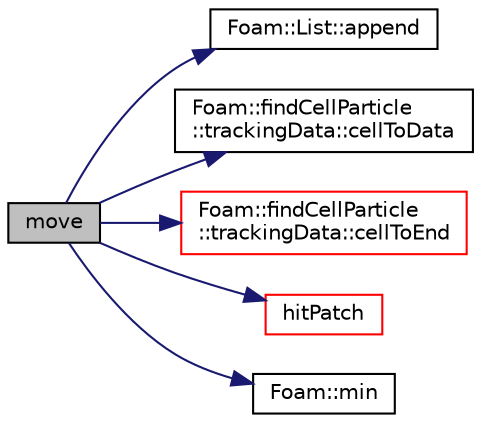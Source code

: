 digraph "move"
{
  bgcolor="transparent";
  edge [fontname="Helvetica",fontsize="10",labelfontname="Helvetica",labelfontsize="10"];
  node [fontname="Helvetica",fontsize="10",shape=record];
  rankdir="LR";
  Node120 [label="move",height=0.2,width=0.4,color="black", fillcolor="grey75", style="filled", fontcolor="black"];
  Node120 -> Node121 [color="midnightblue",fontsize="10",style="solid",fontname="Helvetica"];
  Node121 [label="Foam::List::append",height=0.2,width=0.4,color="black",URL="$a26833.html#a399dd2bf0d9a32016717dc90126f016b",tooltip="Append an element at the end of the list. "];
  Node120 -> Node122 [color="midnightblue",fontsize="10",style="solid",fontname="Helvetica"];
  Node122 [label="Foam::findCellParticle\l::trackingData::cellToData",height=0.2,width=0.4,color="black",URL="$a24225.html#a3cf18384d919374e2fa2f402a9e71887"];
  Node120 -> Node123 [color="midnightblue",fontsize="10",style="solid",fontname="Helvetica"];
  Node123 [label="Foam::findCellParticle\l::trackingData::cellToEnd",height=0.2,width=0.4,color="red",URL="$a24225.html#aec966fde6f1bab647211479c8891273b"];
  Node120 -> Node133 [color="midnightblue",fontsize="10",style="solid",fontname="Helvetica"];
  Node133 [label="hitPatch",height=0.2,width=0.4,color="red",URL="$a24221.html#a46fa00d1feab752306bfeda926cc7290",tooltip="Overridable function to handle the particle hitting a patch. "];
  Node120 -> Node140 [color="midnightblue",fontsize="10",style="solid",fontname="Helvetica"];
  Node140 [label="Foam::min",height=0.2,width=0.4,color="black",URL="$a21851.html#a253e112ad2d56d96230ff39ea7f442dc"];
}
